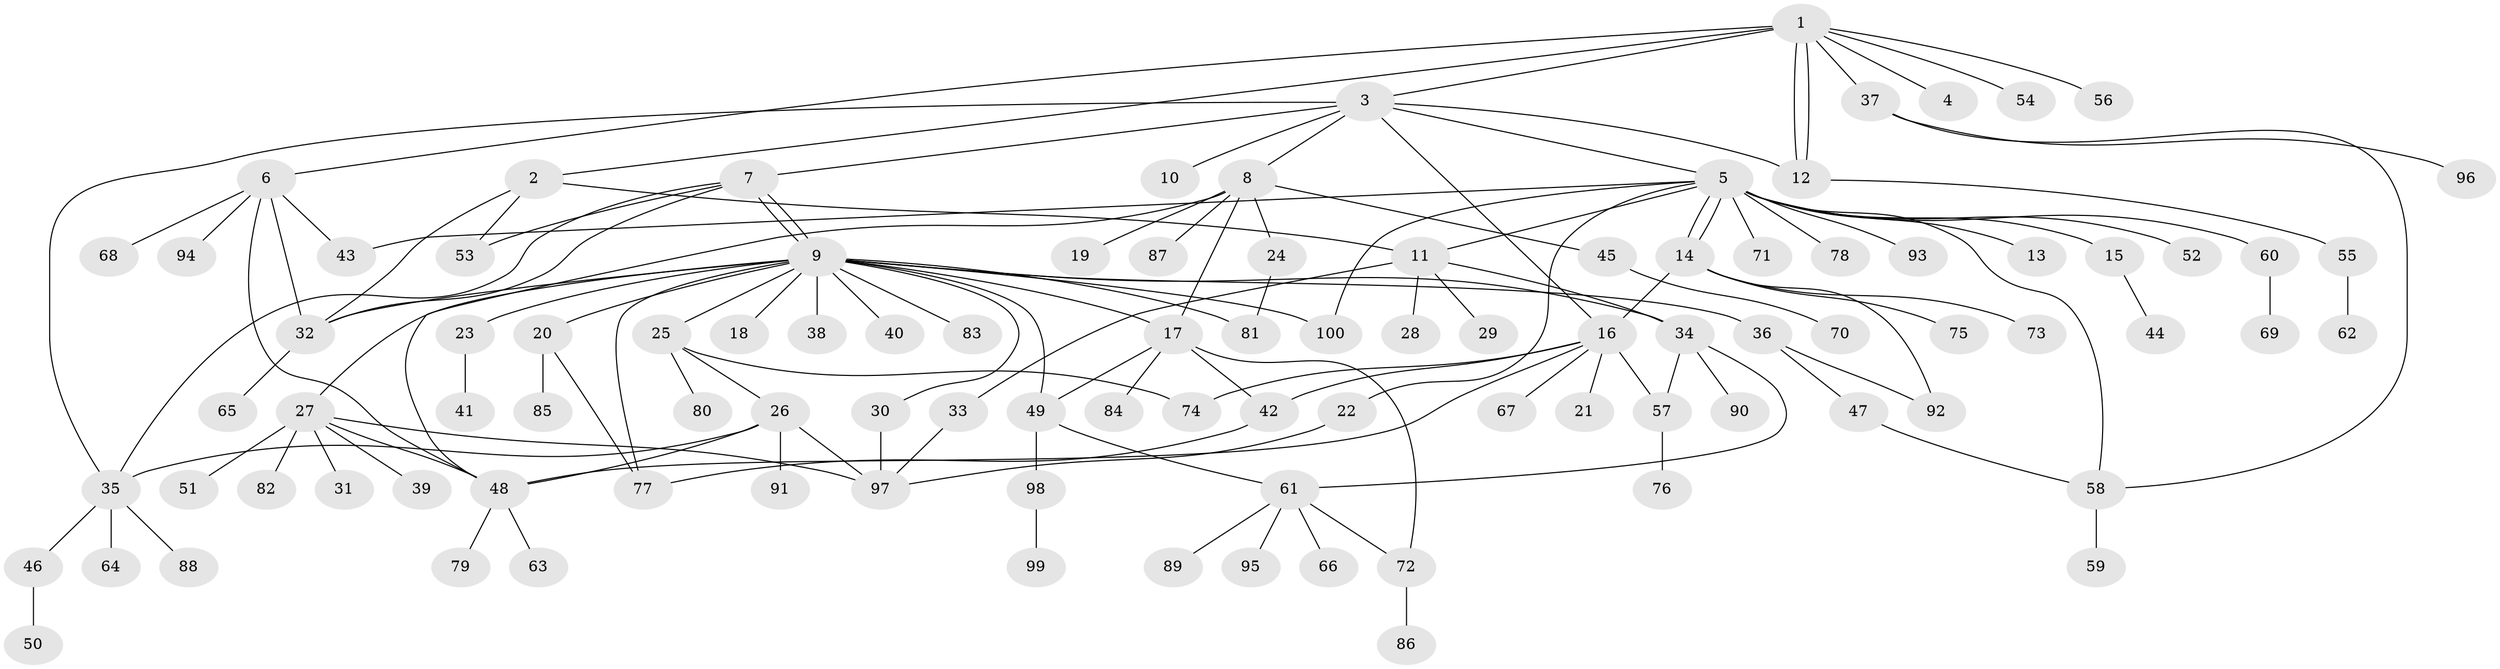 // coarse degree distribution, {7: 0.04918032786885246, 6: 0.08196721311475409, 1: 0.45901639344262296, 13: 0.01639344262295082, 4: 0.09836065573770492, 17: 0.01639344262295082, 5: 0.06557377049180328, 3: 0.08196721311475409, 2: 0.13114754098360656}
// Generated by graph-tools (version 1.1) at 2025/50/03/04/25 22:50:05]
// undirected, 100 vertices, 135 edges
graph export_dot {
  node [color=gray90,style=filled];
  1;
  2;
  3;
  4;
  5;
  6;
  7;
  8;
  9;
  10;
  11;
  12;
  13;
  14;
  15;
  16;
  17;
  18;
  19;
  20;
  21;
  22;
  23;
  24;
  25;
  26;
  27;
  28;
  29;
  30;
  31;
  32;
  33;
  34;
  35;
  36;
  37;
  38;
  39;
  40;
  41;
  42;
  43;
  44;
  45;
  46;
  47;
  48;
  49;
  50;
  51;
  52;
  53;
  54;
  55;
  56;
  57;
  58;
  59;
  60;
  61;
  62;
  63;
  64;
  65;
  66;
  67;
  68;
  69;
  70;
  71;
  72;
  73;
  74;
  75;
  76;
  77;
  78;
  79;
  80;
  81;
  82;
  83;
  84;
  85;
  86;
  87;
  88;
  89;
  90;
  91;
  92;
  93;
  94;
  95;
  96;
  97;
  98;
  99;
  100;
  1 -- 2;
  1 -- 3;
  1 -- 4;
  1 -- 6;
  1 -- 12;
  1 -- 12;
  1 -- 37;
  1 -- 54;
  1 -- 56;
  2 -- 11;
  2 -- 32;
  2 -- 53;
  3 -- 5;
  3 -- 7;
  3 -- 8;
  3 -- 10;
  3 -- 12;
  3 -- 16;
  3 -- 35;
  5 -- 11;
  5 -- 13;
  5 -- 14;
  5 -- 14;
  5 -- 15;
  5 -- 22;
  5 -- 43;
  5 -- 52;
  5 -- 58;
  5 -- 60;
  5 -- 71;
  5 -- 78;
  5 -- 93;
  5 -- 100;
  6 -- 32;
  6 -- 43;
  6 -- 48;
  6 -- 68;
  6 -- 94;
  7 -- 9;
  7 -- 9;
  7 -- 32;
  7 -- 35;
  7 -- 53;
  8 -- 17;
  8 -- 19;
  8 -- 24;
  8 -- 45;
  8 -- 48;
  8 -- 87;
  9 -- 17;
  9 -- 18;
  9 -- 20;
  9 -- 23;
  9 -- 25;
  9 -- 27;
  9 -- 30;
  9 -- 32;
  9 -- 34;
  9 -- 36;
  9 -- 38;
  9 -- 40;
  9 -- 49;
  9 -- 77;
  9 -- 81;
  9 -- 83;
  9 -- 100;
  11 -- 28;
  11 -- 29;
  11 -- 33;
  11 -- 34;
  12 -- 55;
  14 -- 16;
  14 -- 73;
  14 -- 75;
  14 -- 92;
  15 -- 44;
  16 -- 21;
  16 -- 42;
  16 -- 48;
  16 -- 57;
  16 -- 67;
  16 -- 74;
  17 -- 42;
  17 -- 49;
  17 -- 72;
  17 -- 84;
  20 -- 77;
  20 -- 85;
  22 -- 97;
  23 -- 41;
  24 -- 81;
  25 -- 26;
  25 -- 74;
  25 -- 80;
  26 -- 35;
  26 -- 48;
  26 -- 91;
  26 -- 97;
  27 -- 31;
  27 -- 39;
  27 -- 48;
  27 -- 51;
  27 -- 82;
  27 -- 97;
  30 -- 97;
  32 -- 65;
  33 -- 97;
  34 -- 57;
  34 -- 61;
  34 -- 90;
  35 -- 46;
  35 -- 64;
  35 -- 88;
  36 -- 47;
  36 -- 92;
  37 -- 58;
  37 -- 96;
  42 -- 77;
  45 -- 70;
  46 -- 50;
  47 -- 58;
  48 -- 63;
  48 -- 79;
  49 -- 61;
  49 -- 98;
  55 -- 62;
  57 -- 76;
  58 -- 59;
  60 -- 69;
  61 -- 66;
  61 -- 72;
  61 -- 89;
  61 -- 95;
  72 -- 86;
  98 -- 99;
}
